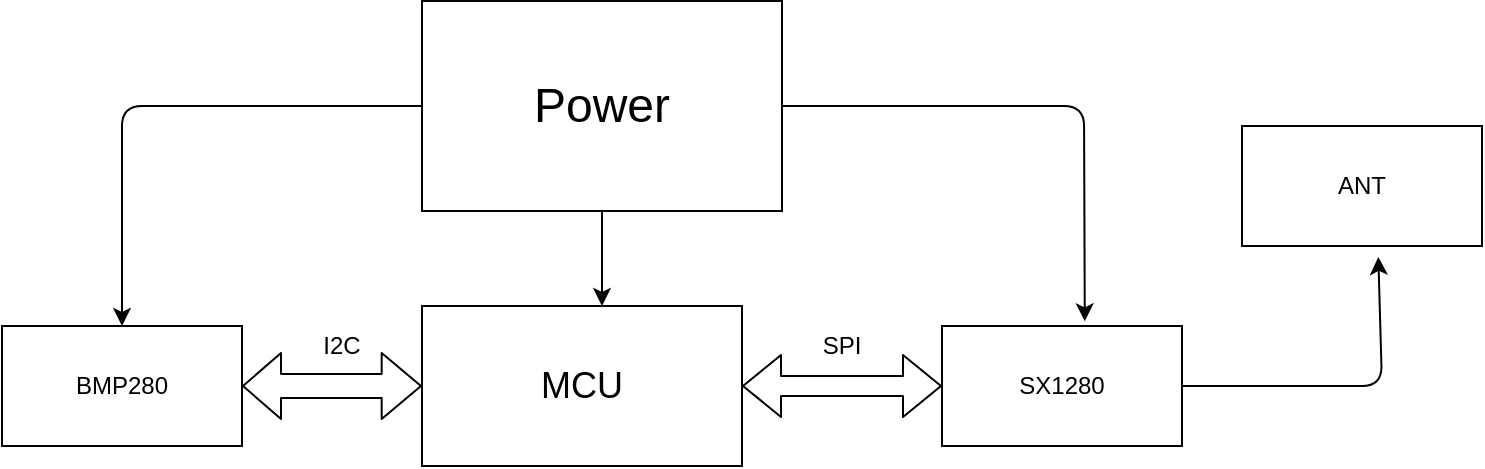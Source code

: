 <mxfile version="13.6.9" type="device"><diagram id="5WNwJ0VsE-CNTGxNSPVG" name="Page-1"><mxGraphModel dx="1049" dy="3772" grid="1" gridSize="10" guides="1" tooltips="1" connect="1" arrows="1" fold="1" page="1" pageScale="1" pageWidth="4681" pageHeight="3300" math="0" shadow="0"><root><mxCell id="0"/><mxCell id="1" parent="0"/><mxCell id="hLhUsVG7BHid1dsLY-gh-1" value="&lt;span style=&quot;font-size: 18px&quot;&gt;MCU&lt;/span&gt;" style="rounded=0;whiteSpace=wrap;html=1;" vertex="1" parent="1"><mxGeometry x="550" y="140" width="160" height="80" as="geometry"/></mxCell><mxCell id="hLhUsVG7BHid1dsLY-gh-4" value="" style="rounded=0;whiteSpace=wrap;html=1;" vertex="1" parent="1"><mxGeometry x="810" y="150" width="120" height="60" as="geometry"/></mxCell><mxCell id="hLhUsVG7BHid1dsLY-gh-5" value="SX1280" style="text;html=1;strokeColor=none;fillColor=none;align=center;verticalAlign=middle;whiteSpace=wrap;rounded=0;" vertex="1" parent="1"><mxGeometry x="850" y="170" width="40" height="20" as="geometry"/></mxCell><mxCell id="hLhUsVG7BHid1dsLY-gh-6" value="SPI" style="text;html=1;strokeColor=none;fillColor=none;align=center;verticalAlign=middle;whiteSpace=wrap;rounded=0;" vertex="1" parent="1"><mxGeometry x="740" y="150" width="40" height="20" as="geometry"/></mxCell><mxCell id="hLhUsVG7BHid1dsLY-gh-7" value="" style="shape=flexArrow;endArrow=classic;startArrow=classic;html=1;width=12;startSize=6.22;exitX=0;exitY=0.5;exitDx=0;exitDy=0;entryX=1;entryY=0.5;entryDx=0;entryDy=0;" edge="1" parent="1" source="hLhUsVG7BHid1dsLY-gh-1" target="hLhUsVG7BHid1dsLY-gh-8"><mxGeometry width="50" height="50" relative="1" as="geometry"><mxPoint x="490" y="240" as="sourcePoint"/><mxPoint x="490" y="180" as="targetPoint"/></mxGeometry></mxCell><mxCell id="hLhUsVG7BHid1dsLY-gh-8" value="BMP280" style="rounded=0;whiteSpace=wrap;html=1;" vertex="1" parent="1"><mxGeometry x="340" y="150" width="120" height="60" as="geometry"/></mxCell><mxCell id="hLhUsVG7BHid1dsLY-gh-9" value="I2C" style="text;html=1;strokeColor=none;fillColor=none;align=center;verticalAlign=middle;whiteSpace=wrap;rounded=0;" vertex="1" parent="1"><mxGeometry x="490" y="150" width="40" height="20" as="geometry"/></mxCell><mxCell id="hLhUsVG7BHid1dsLY-gh-10" value="" style="rounded=0;whiteSpace=wrap;html=1;" vertex="1" parent="1"><mxGeometry x="960" y="50" width="120" height="60" as="geometry"/></mxCell><mxCell id="hLhUsVG7BHid1dsLY-gh-12" value="" style="endArrow=classic;html=1;exitX=1;exitY=0.5;exitDx=0;exitDy=0;entryX=0.568;entryY=1.091;entryDx=0;entryDy=0;entryPerimeter=0;" edge="1" parent="1" source="hLhUsVG7BHid1dsLY-gh-4" target="hLhUsVG7BHid1dsLY-gh-10"><mxGeometry width="50" height="50" relative="1" as="geometry"><mxPoint x="960" y="190" as="sourcePoint"/><mxPoint x="1050" y="130" as="targetPoint"/><Array as="points"><mxPoint x="1030" y="180"/></Array></mxGeometry></mxCell><mxCell id="hLhUsVG7BHid1dsLY-gh-13" value="ANT" style="text;html=1;strokeColor=none;fillColor=none;align=center;verticalAlign=middle;whiteSpace=wrap;rounded=0;" vertex="1" parent="1"><mxGeometry x="1000" y="70" width="40" height="20" as="geometry"/></mxCell><mxCell id="hLhUsVG7BHid1dsLY-gh-14" value="" style="rounded=0;whiteSpace=wrap;html=1;" vertex="1" parent="1"><mxGeometry x="550" y="-12.5" width="180" height="105" as="geometry"/></mxCell><mxCell id="hLhUsVG7BHid1dsLY-gh-15" value="&lt;span style=&quot;font-size: 24px&quot;&gt;Power&lt;/span&gt;" style="text;html=1;strokeColor=none;fillColor=none;align=center;verticalAlign=middle;whiteSpace=wrap;rounded=0;" vertex="1" parent="1"><mxGeometry x="620" y="30" width="40" height="20" as="geometry"/></mxCell><mxCell id="hLhUsVG7BHid1dsLY-gh-20" value="" style="endArrow=classic;html=1;exitX=0.5;exitY=1;exitDx=0;exitDy=0;" edge="1" parent="1" source="hLhUsVG7BHid1dsLY-gh-14"><mxGeometry width="50" height="50" relative="1" as="geometry"><mxPoint x="610" y="260" as="sourcePoint"/><mxPoint x="640" y="140" as="targetPoint"/></mxGeometry></mxCell><mxCell id="hLhUsVG7BHid1dsLY-gh-21" value="" style="shape=flexArrow;endArrow=classic;startArrow=classic;html=1;exitX=0;exitY=0.5;exitDx=0;exitDy=0;" edge="1" parent="1" source="hLhUsVG7BHid1dsLY-gh-4" target="hLhUsVG7BHid1dsLY-gh-1"><mxGeometry width="50" height="50" relative="1" as="geometry"><mxPoint x="800" y="180" as="sourcePoint"/><mxPoint x="660" y="210" as="targetPoint"/></mxGeometry></mxCell><mxCell id="hLhUsVG7BHid1dsLY-gh-22" value="" style="endArrow=classic;html=1;exitX=0;exitY=0.5;exitDx=0;exitDy=0;entryX=0.5;entryY=0;entryDx=0;entryDy=0;" edge="1" parent="1" source="hLhUsVG7BHid1dsLY-gh-14" target="hLhUsVG7BHid1dsLY-gh-8"><mxGeometry width="50" height="50" relative="1" as="geometry"><mxPoint x="610" y="260" as="sourcePoint"/><mxPoint x="660" y="210" as="targetPoint"/><Array as="points"><mxPoint x="400" y="40"/></Array></mxGeometry></mxCell><mxCell id="hLhUsVG7BHid1dsLY-gh-24" value="" style="endArrow=classic;html=1;exitX=1;exitY=0.5;exitDx=0;exitDy=0;entryX=0.595;entryY=-0.039;entryDx=0;entryDy=0;entryPerimeter=0;" edge="1" parent="1" source="hLhUsVG7BHid1dsLY-gh-14" target="hLhUsVG7BHid1dsLY-gh-4"><mxGeometry width="50" height="50" relative="1" as="geometry"><mxPoint x="610" y="260" as="sourcePoint"/><mxPoint x="660" y="210" as="targetPoint"/><Array as="points"><mxPoint x="881" y="40"/></Array></mxGeometry></mxCell></root></mxGraphModel></diagram></mxfile>